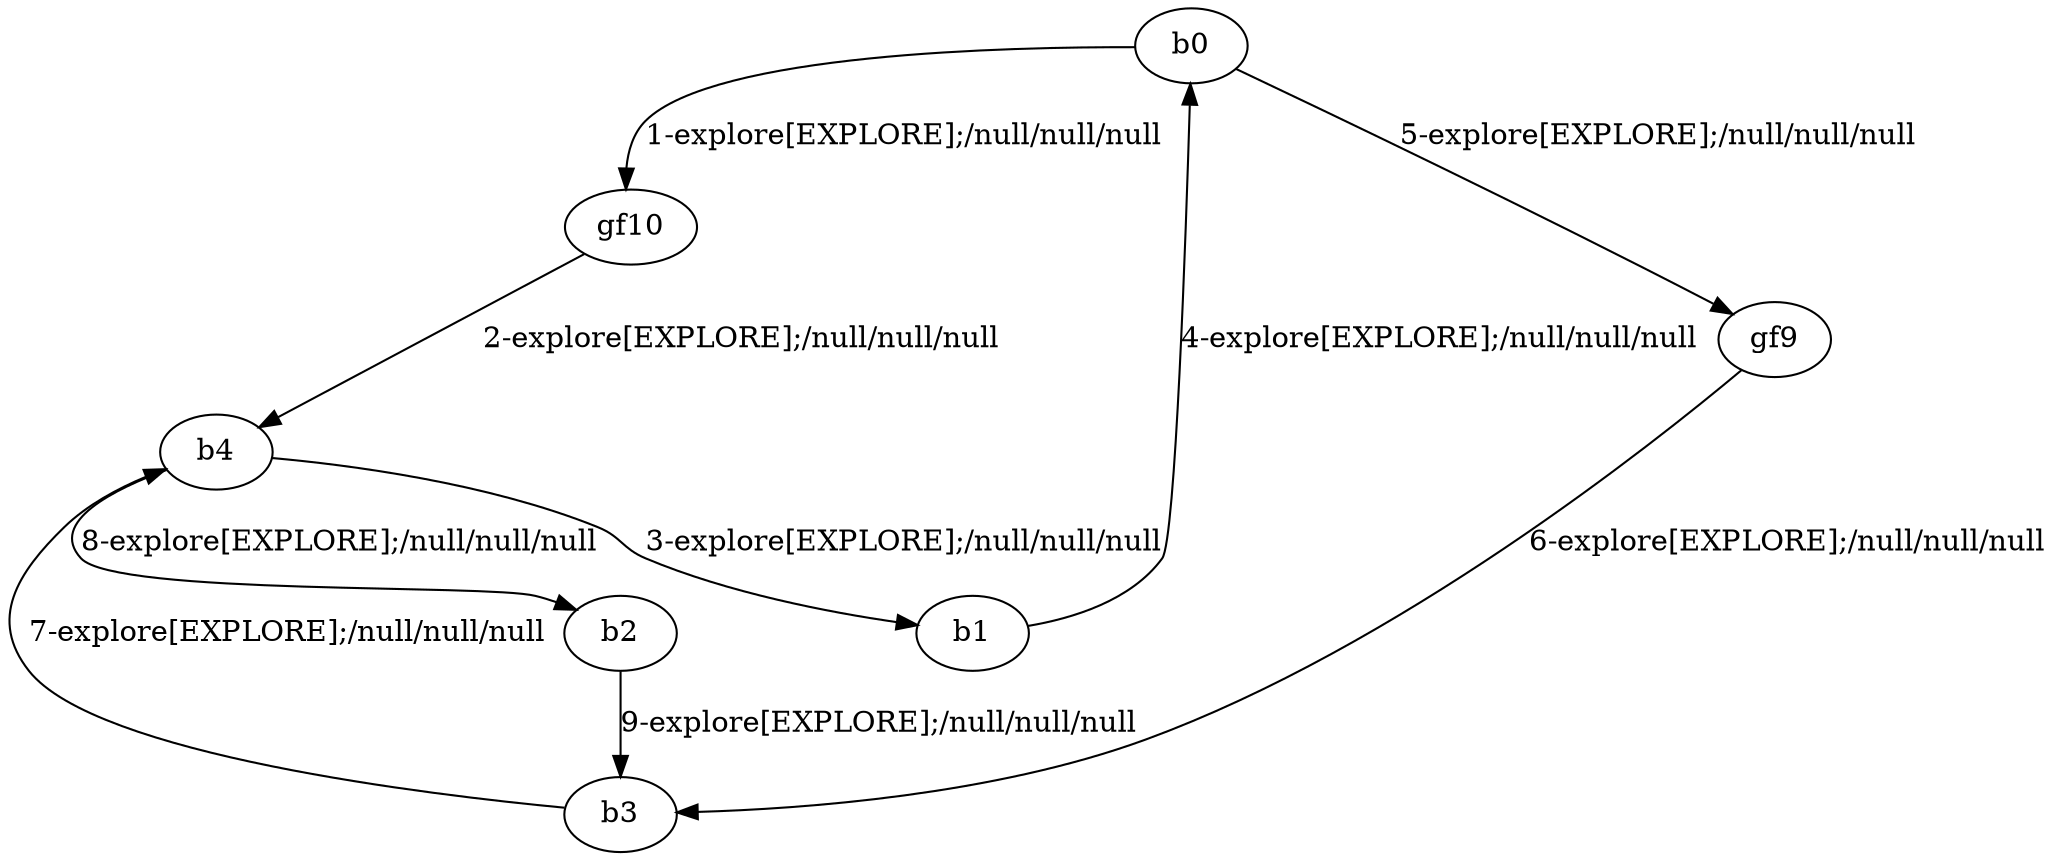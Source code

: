 # Total number of goals covered by this test: 1
# gf9 --> b3

digraph g {
"b0" -> "gf10" [label = "1-explore[EXPLORE];/null/null/null"];
"gf10" -> "b4" [label = "2-explore[EXPLORE];/null/null/null"];
"b4" -> "b1" [label = "3-explore[EXPLORE];/null/null/null"];
"b1" -> "b0" [label = "4-explore[EXPLORE];/null/null/null"];
"b0" -> "gf9" [label = "5-explore[EXPLORE];/null/null/null"];
"gf9" -> "b3" [label = "6-explore[EXPLORE];/null/null/null"];
"b3" -> "b4" [label = "7-explore[EXPLORE];/null/null/null"];
"b4" -> "b2" [label = "8-explore[EXPLORE];/null/null/null"];
"b2" -> "b3" [label = "9-explore[EXPLORE];/null/null/null"];
}